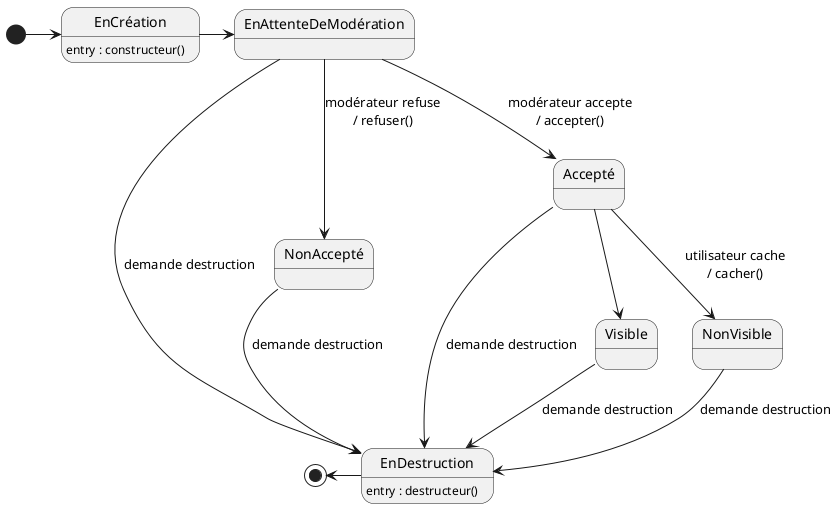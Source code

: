 @startuml

'Diagramme de machine à états (PlantUML)'

'Configuration charte graphique'

'États et transitions'
state EnCréation : entry : constructeur()
state EnDestruction : entry : destructeur()

[*] -right-> EnCréation
EnCréation -right-> EnAttenteDeModération
EnAttenteDeModération --> NonAccepté : modérateur refuse\n/ refuser()
EnAttenteDeModération --> EnDestruction : demande destruction
EnAttenteDeModération --> Accepté : modérateur accepte\n/ accepter()
Accepté --> Visible 
Accepté --> NonVisible : utilisateur cache\n/ cacher()
NonAccepté --> EnDestruction : demande destruction
Accepté --> EnDestruction : demande destruction
Visible --> EnDestruction : demande destruction
NonVisible --> EnDestruction : demande destruction
EnDestruction-left-> [*]

@enduml
